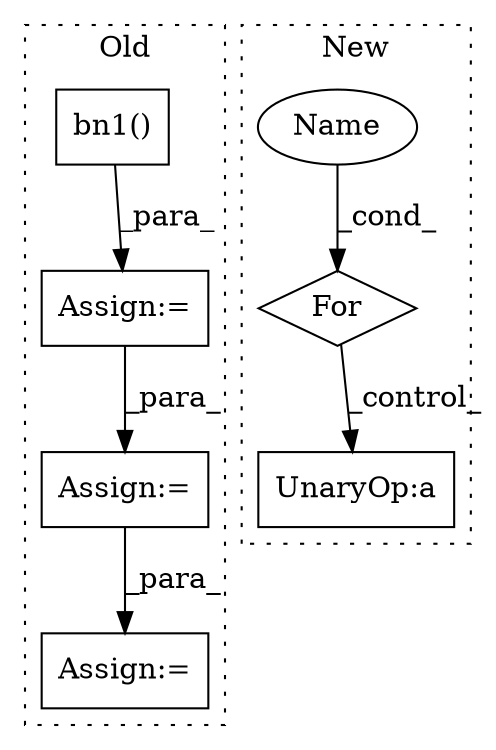 digraph G {
subgraph cluster0 {
1 [label="bn1()" a="75" s="1566,1597" l="9,1" shape="box"];
4 [label="Assign:=" a="68" s="1721" l="3" shape="box"];
5 [label="Assign:=" a="68" s="1665" l="3" shape="box"];
6 [label="Assign:=" a="68" s="1556" l="3" shape="box"];
label = "Old";
style="dotted";
}
subgraph cluster1 {
2 [label="For" a="107" s="2075,2115" l="4,5" shape="diamond"];
3 [label="UnaryOp:a" a="61" s="2162" l="3" shape="box"];
7 [label="Name" a="87" s="2084" l="5" shape="ellipse"];
label = "New";
style="dotted";
}
1 -> 6 [label="_para_"];
2 -> 3 [label="_control_"];
5 -> 4 [label="_para_"];
6 -> 5 [label="_para_"];
7 -> 2 [label="_cond_"];
}